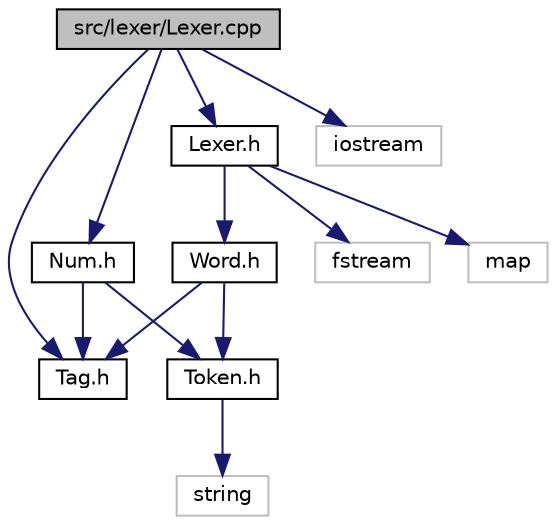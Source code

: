 digraph "src/lexer/Lexer.cpp"
{
  edge [fontname="Helvetica",fontsize="10",labelfontname="Helvetica",labelfontsize="10"];
  node [fontname="Helvetica",fontsize="10",shape=record];
  Node0 [label="src/lexer/Lexer.cpp",height=0.2,width=0.4,color="black", fillcolor="grey75", style="filled", fontcolor="black"];
  Node0 -> Node1 [color="midnightblue",fontsize="10",style="solid"];
  Node1 [label="Lexer.h",height=0.2,width=0.4,color="black", fillcolor="white", style="filled",URL="$_lexer_8h.html"];
  Node1 -> Node2 [color="midnightblue",fontsize="10",style="solid"];
  Node2 [label="Word.h",height=0.2,width=0.4,color="black", fillcolor="white", style="filled",URL="$_word_8h.html"];
  Node2 -> Node3 [color="midnightblue",fontsize="10",style="solid"];
  Node3 [label="Token.h",height=0.2,width=0.4,color="black", fillcolor="white", style="filled",URL="$_token_8h.html"];
  Node3 -> Node4 [color="midnightblue",fontsize="10",style="solid"];
  Node4 [label="string",height=0.2,width=0.4,color="grey75", fillcolor="white", style="filled"];
  Node2 -> Node5 [color="midnightblue",fontsize="10",style="solid"];
  Node5 [label="Tag.h",height=0.2,width=0.4,color="black", fillcolor="white", style="filled",URL="$_tag_8h.html"];
  Node1 -> Node6 [color="midnightblue",fontsize="10",style="solid"];
  Node6 [label="fstream",height=0.2,width=0.4,color="grey75", fillcolor="white", style="filled"];
  Node1 -> Node7 [color="midnightblue",fontsize="10",style="solid"];
  Node7 [label="map",height=0.2,width=0.4,color="grey75", fillcolor="white", style="filled"];
  Node0 -> Node5 [color="midnightblue",fontsize="10",style="solid"];
  Node0 -> Node8 [color="midnightblue",fontsize="10",style="solid"];
  Node8 [label="Num.h",height=0.2,width=0.4,color="black", fillcolor="white", style="filled",URL="$_num_8h.html"];
  Node8 -> Node3 [color="midnightblue",fontsize="10",style="solid"];
  Node8 -> Node5 [color="midnightblue",fontsize="10",style="solid"];
  Node0 -> Node9 [color="midnightblue",fontsize="10",style="solid"];
  Node9 [label="iostream",height=0.2,width=0.4,color="grey75", fillcolor="white", style="filled"];
}
